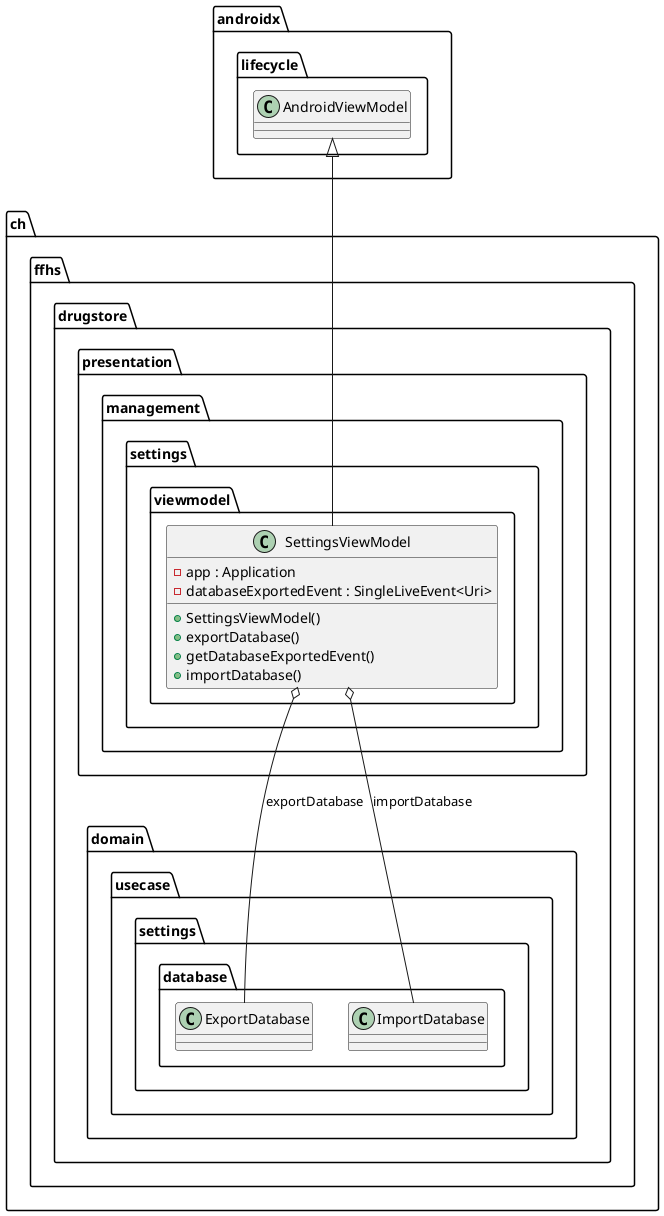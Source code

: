 @startuml

  namespace ch.ffhs.drugstore {
    namespace presentation {
      namespace management {
        namespace settings.viewmodel {
            class ch.ffhs.drugstore.presentation.management.settings.viewmodel.SettingsViewModel {
                - app : Application
                - databaseExportedEvent : SingleLiveEvent<Uri>
                + SettingsViewModel()
                + exportDatabase()
                + getDatabaseExportedEvent()
                + importDatabase()
          }
        }
      }
    }
  }
  

  ch.ffhs.drugstore.presentation.management.settings.viewmodel.SettingsViewModel -up-|> androidx.lifecycle.AndroidViewModel
  ch.ffhs.drugstore.presentation.management.settings.viewmodel.SettingsViewModel o-- ch.ffhs.drugstore.domain.usecase.settings.database.ExportDatabase : exportDatabase
  ch.ffhs.drugstore.presentation.management.settings.viewmodel.SettingsViewModel o-- ch.ffhs.drugstore.domain.usecase.settings.database.ImportDatabase : importDatabase


@enduml

